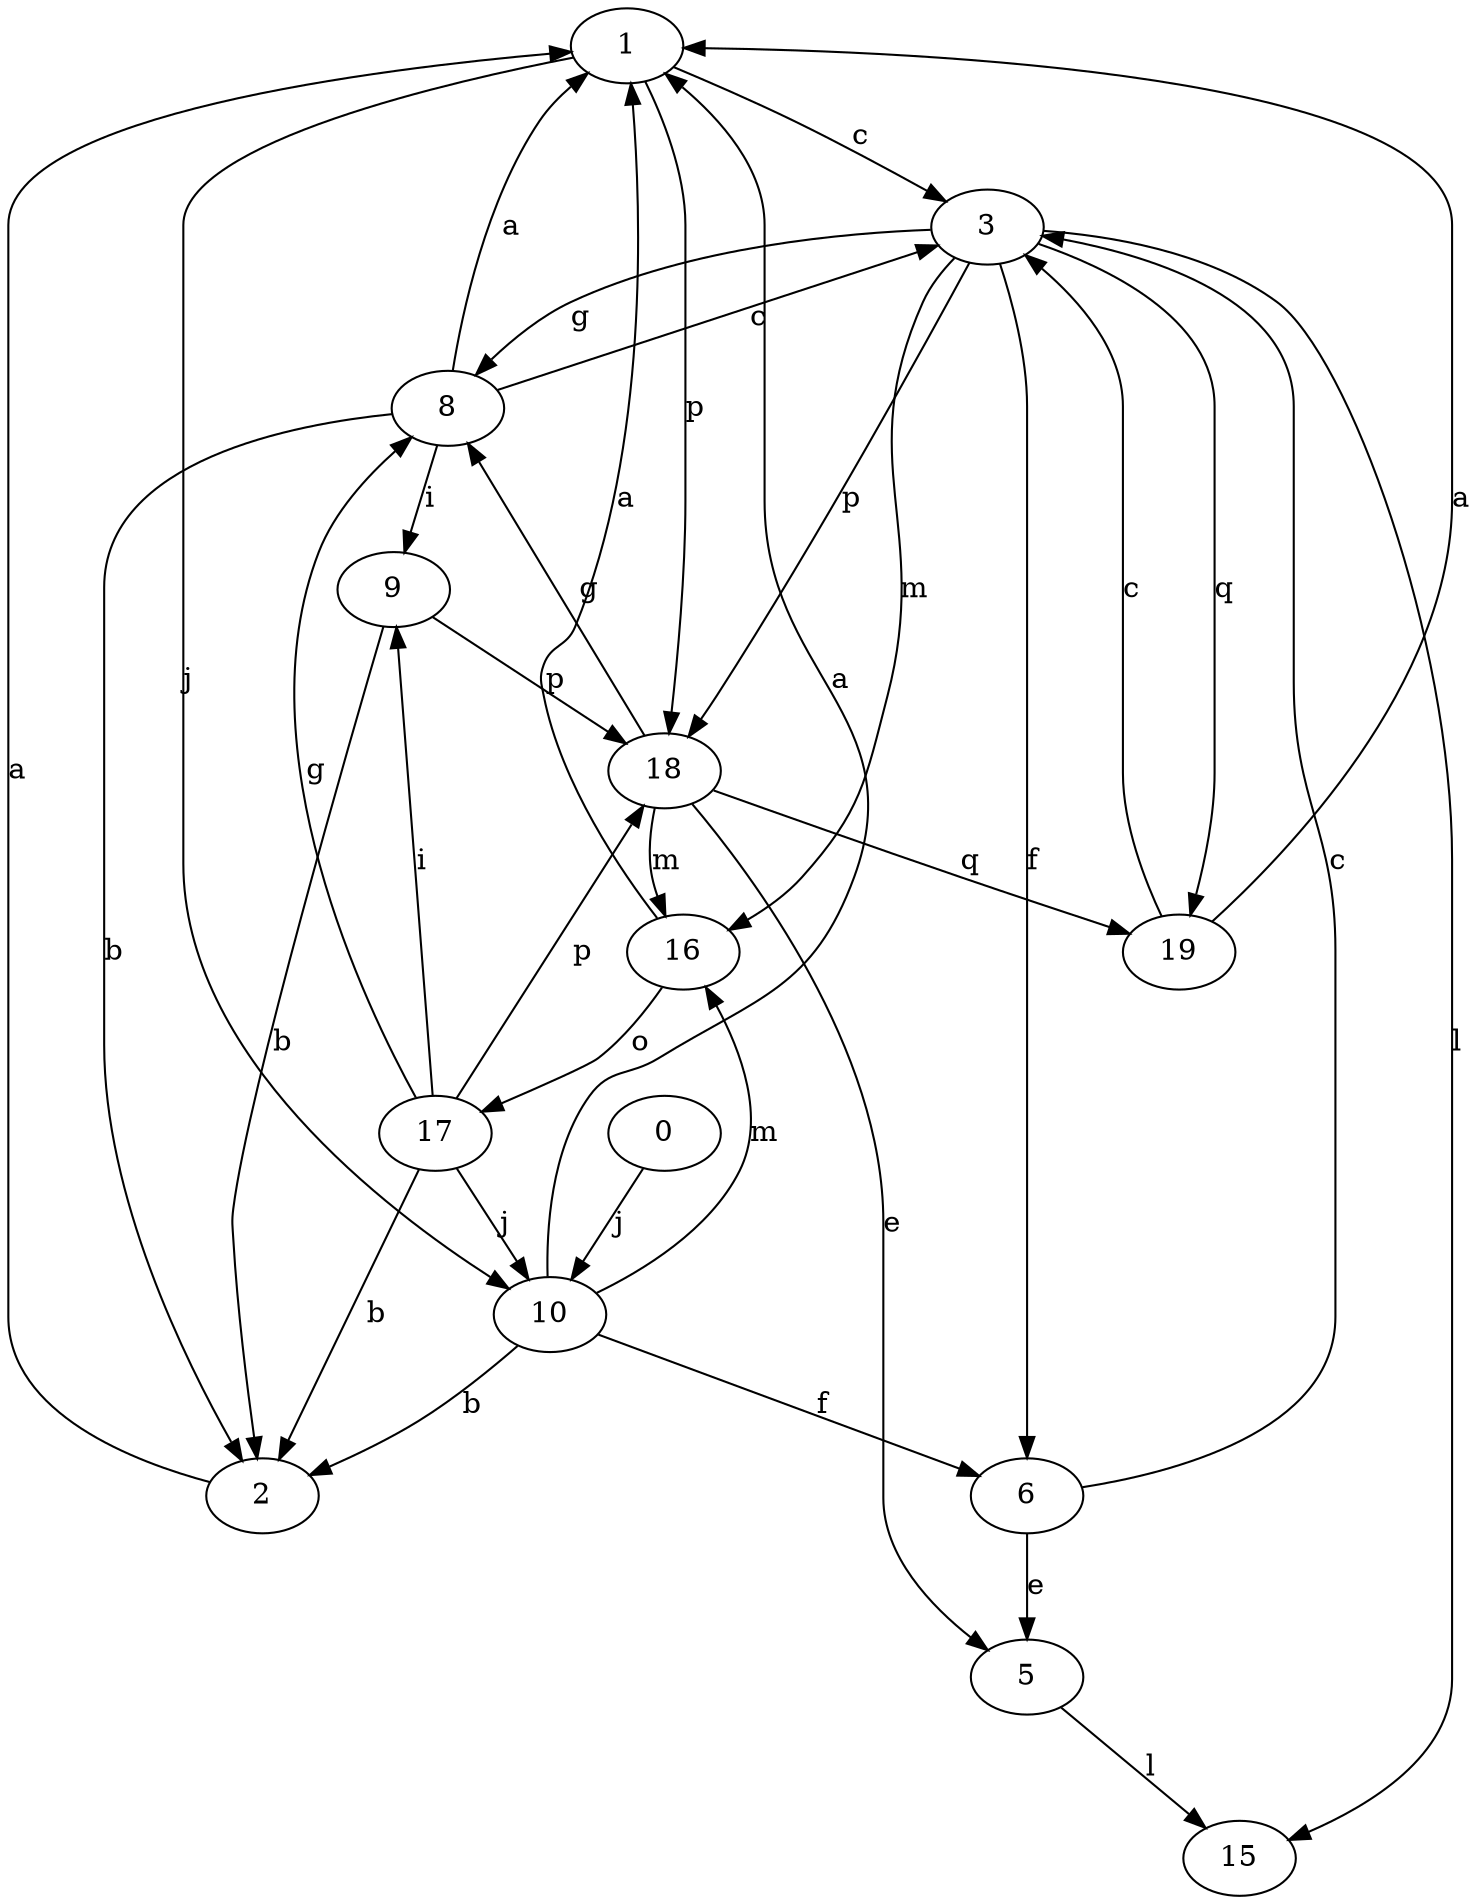 strict digraph  {
1;
2;
3;
5;
6;
8;
9;
10;
15;
16;
17;
18;
19;
0;
1 -> 3  [label=c];
1 -> 10  [label=j];
1 -> 18  [label=p];
2 -> 1  [label=a];
3 -> 6  [label=f];
3 -> 8  [label=g];
3 -> 15  [label=l];
3 -> 16  [label=m];
3 -> 18  [label=p];
3 -> 19  [label=q];
5 -> 15  [label=l];
6 -> 3  [label=c];
6 -> 5  [label=e];
8 -> 1  [label=a];
8 -> 2  [label=b];
8 -> 3  [label=c];
8 -> 9  [label=i];
9 -> 2  [label=b];
9 -> 18  [label=p];
10 -> 1  [label=a];
10 -> 2  [label=b];
10 -> 6  [label=f];
10 -> 16  [label=m];
16 -> 1  [label=a];
16 -> 17  [label=o];
17 -> 2  [label=b];
17 -> 8  [label=g];
17 -> 9  [label=i];
17 -> 10  [label=j];
17 -> 18  [label=p];
18 -> 5  [label=e];
18 -> 8  [label=g];
18 -> 16  [label=m];
18 -> 19  [label=q];
19 -> 1  [label=a];
19 -> 3  [label=c];
0 -> 10  [label=j];
}
